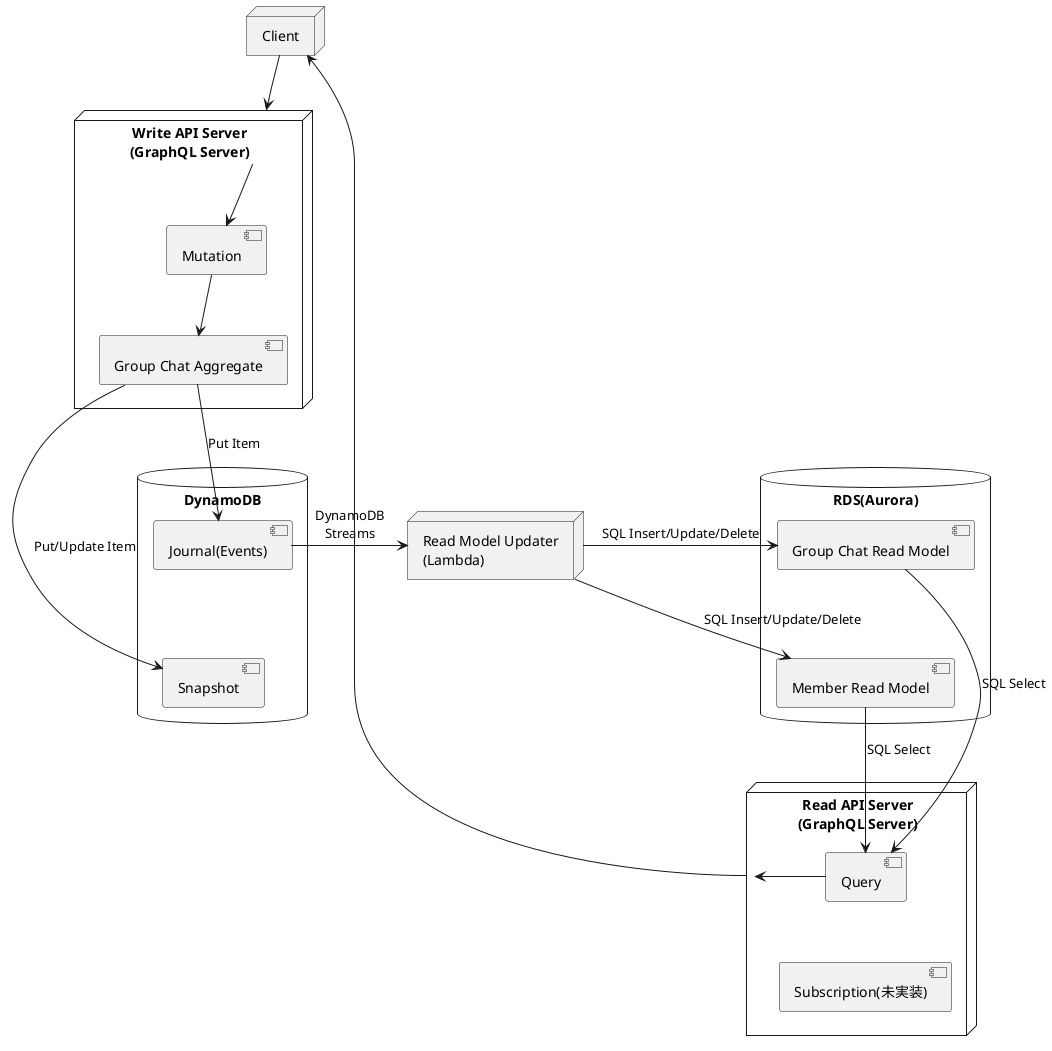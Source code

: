 @startuml
'https://plantuml.com/component-diagram

node "Client" as client {
}

node "Write API Server\n(GraphQL Server)" as writeAPI {
    [Mutation] as mutation
    [Group Chat Aggregate] as groupChatAggregate
}

node "Read API Server\n(GraphQL Server)" as readAPI {
    [Query] as query
    [Subscription(未実装)] as subscripton
}

node "Read Model Updater\n(Lambda)" as updater {
}

database "DynamoDB" {
    [Journal(Events)] as journal
    [Snapshot] as snapshot
}

database "RDS(Aurora)" {
  [Group Chat Read Model] as groupChat
  [Member Read Model] as member
}

journal -[hidden]- snapshot
groupChat -[hidden]- member
query -[hidden]- subscripton

writeAPI -d-> mutation
mutation -d-> groupChatAggregate

groupChatAggregate -d-> journal: Put Item
groupChatAggregate -d-> snapshot: Put/Update Item

journal -r-> updater: DynamoDB\nStreams

updater -r-> groupChat: SQL Insert/Update/Delete
updater -r-> member: SQL Insert/Update/Delete

groupChat --> query: SQL Select
member --> query: SQL Select
query -> readAPI

client -d-> writeAPI
client <-r- readAPI

@enduml
